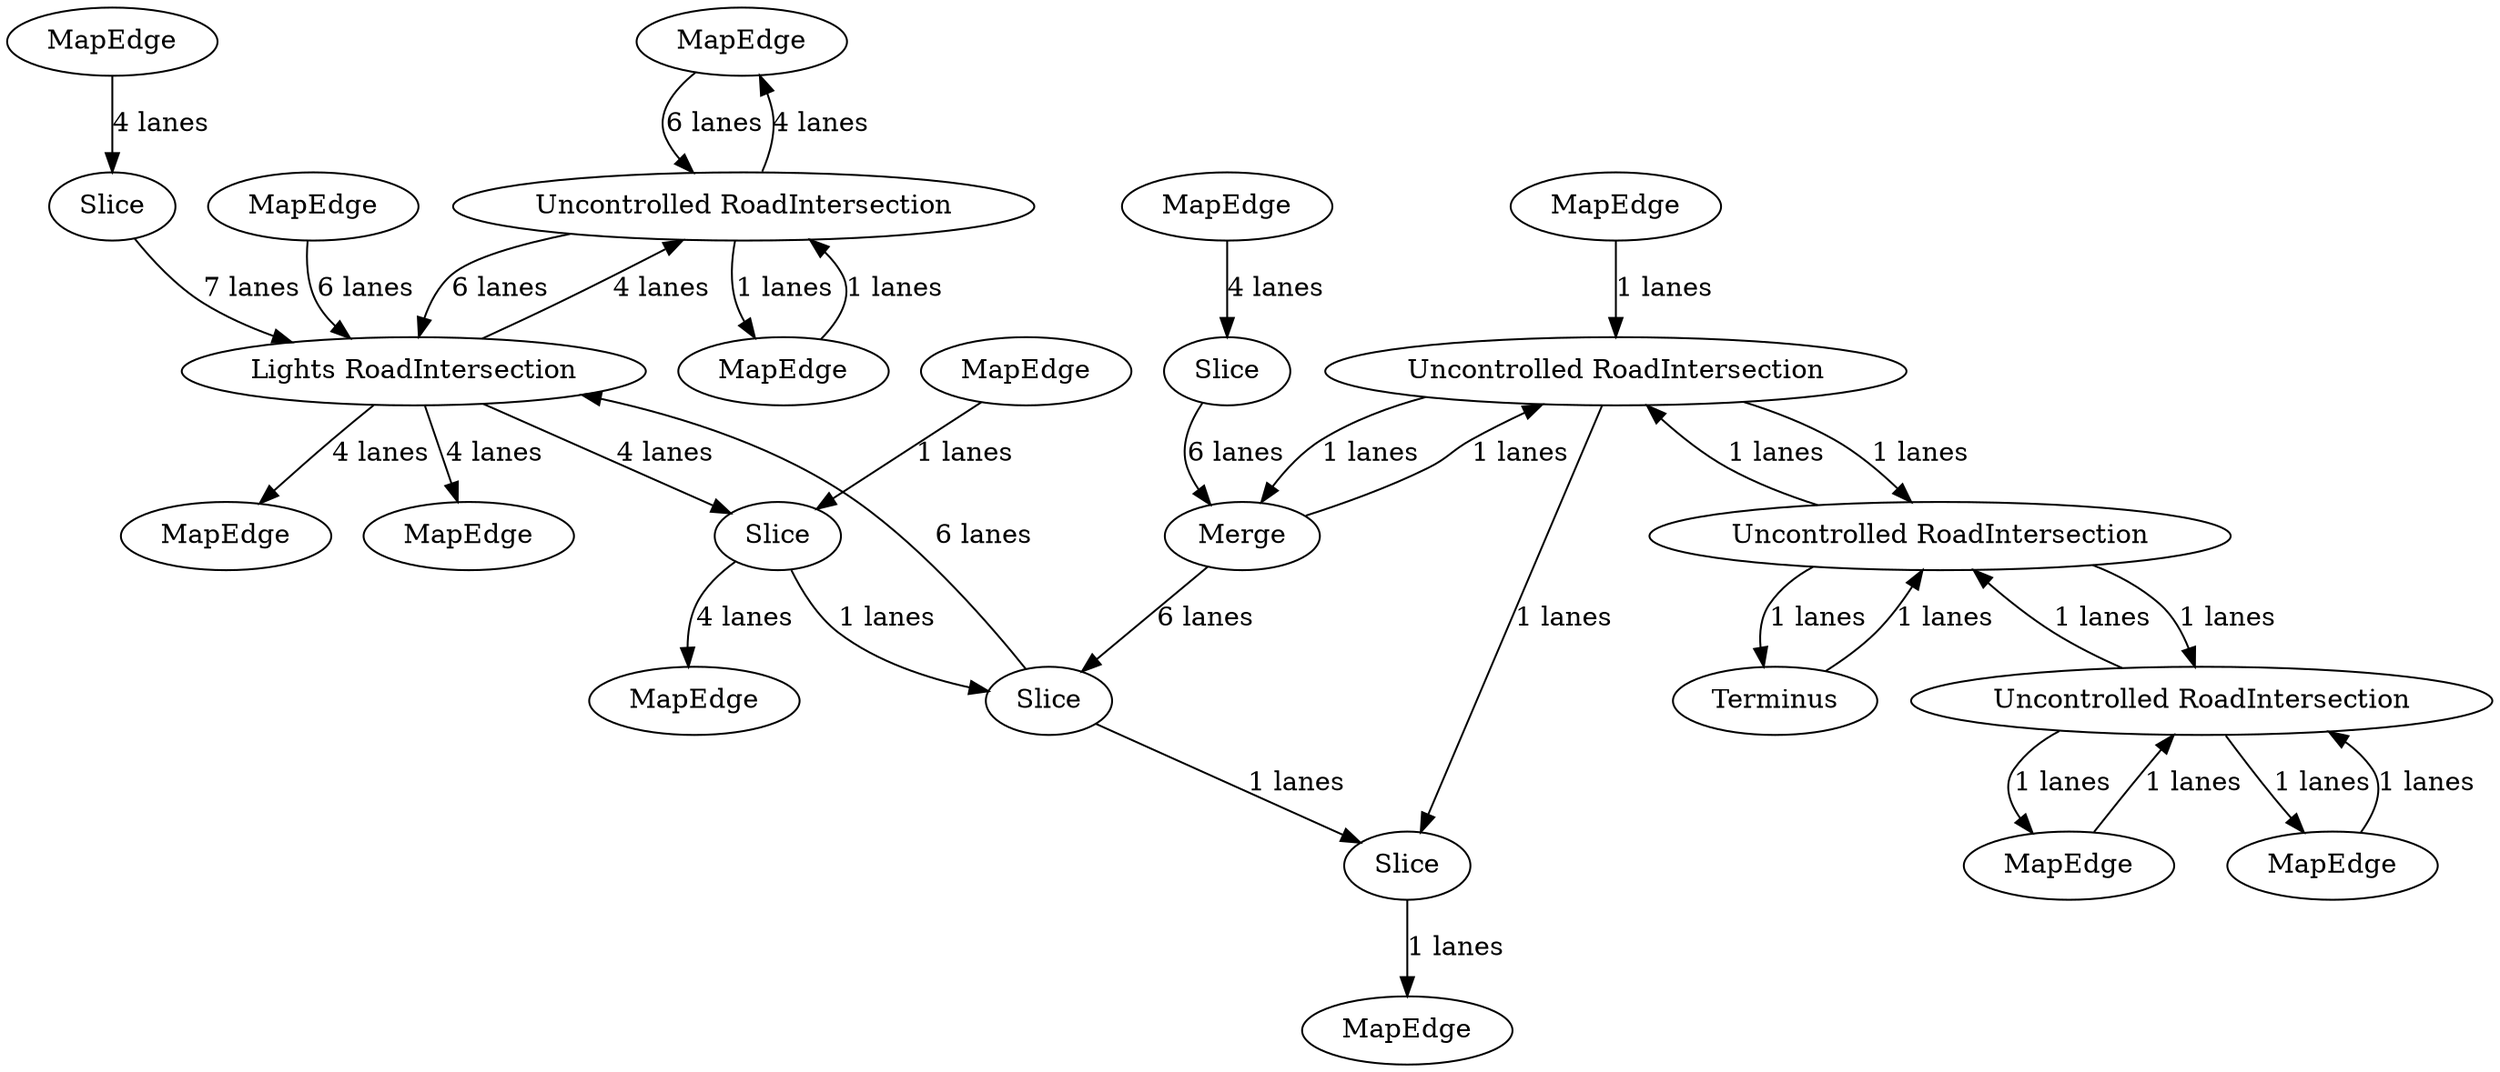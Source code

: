 digraph {
    0 [ label = "MapEdge" ]
    1 [ label = "Uncontrolled RoadIntersection" ]
    2 [ label = "MapEdge" ]
    3 [ label = "Slice" ]
    4 [ label = "MapEdge" ]
    5 [ label = "MapEdge" ]
    6 [ label = "MapEdge" ]
    7 [ label = "Lights RoadIntersection" ]
    8 [ label = "MapEdge" ]
    9 [ label = "Slice" ]
    10 [ label = "MapEdge" ]
    11 [ label = "Slice" ]
    12 [ label = "Slice" ]
    13 [ label = "MapEdge" ]
    14 [ label = "Uncontrolled RoadIntersection" ]
    15 [ label = "Uncontrolled RoadIntersection" ]
    16 [ label = "Merge" ]
    17 [ label = "Uncontrolled RoadIntersection" ]
    18 [ label = "Slice" ]
    19 [ label = "Terminus" ]
    20 [ label = "MapEdge" ]
    21 [ label = "MapEdge" ]
    22 [ label = "MapEdge" ]
    23 [ label = "MapEdge" ]
    24 [ label = "MapEdge" ]
    7 -> 5 [ label = "4 lanes" ]
    7 -> 6 [ label = "4 lanes" ]
    8 -> 7 [ label = "6 lanes" ]
    4 -> 3 [ label = "4 lanes" ]
    3 -> 7 [ label = "7 lanes" ]
    18 -> 16 [ label = "6 lanes" ]
    16 -> 9 [ label = "6 lanes" ]
    9 -> 7 [ label = "6 lanes" ]
    7 -> 1 [ label = "4 lanes" ]
    1 -> 7 [ label = "6 lanes" ]
    1 -> 0 [ label = "4 lanes" ]
    0 -> 1 [ label = "6 lanes" ]
    7 -> 11 [ label = "4 lanes" ]
    11 -> 23 [ label = "4 lanes" ]
    24 -> 18 [ label = "4 lanes" ]
    12 -> 10 [ label = "1 lanes" ]
    15 -> 12 [ label = "1 lanes" ]
    20 -> 15 [ label = "1 lanes" ]
    9 -> 12 [ label = "1 lanes" ]
    11 -> 9 [ label = "1 lanes" ]
    22 -> 11 [ label = "1 lanes" ]
    16 -> 15 [ label = "1 lanes" ]
    15 -> 16 [ label = "1 lanes" ]
    15 -> 17 [ label = "1 lanes" ]
    17 -> 15 [ label = "1 lanes" ]
    17 -> 14 [ label = "1 lanes" ]
    14 -> 17 [ label = "1 lanes" ]
    14 -> 13 [ label = "1 lanes" ]
    13 -> 14 [ label = "1 lanes" ]
    2 -> 1 [ label = "1 lanes" ]
    1 -> 2 [ label = "1 lanes" ]
    19 -> 17 [ label = "1 lanes" ]
    17 -> 19 [ label = "1 lanes" ]
    21 -> 14 [ label = "1 lanes" ]
    14 -> 21 [ label = "1 lanes" ]
}
